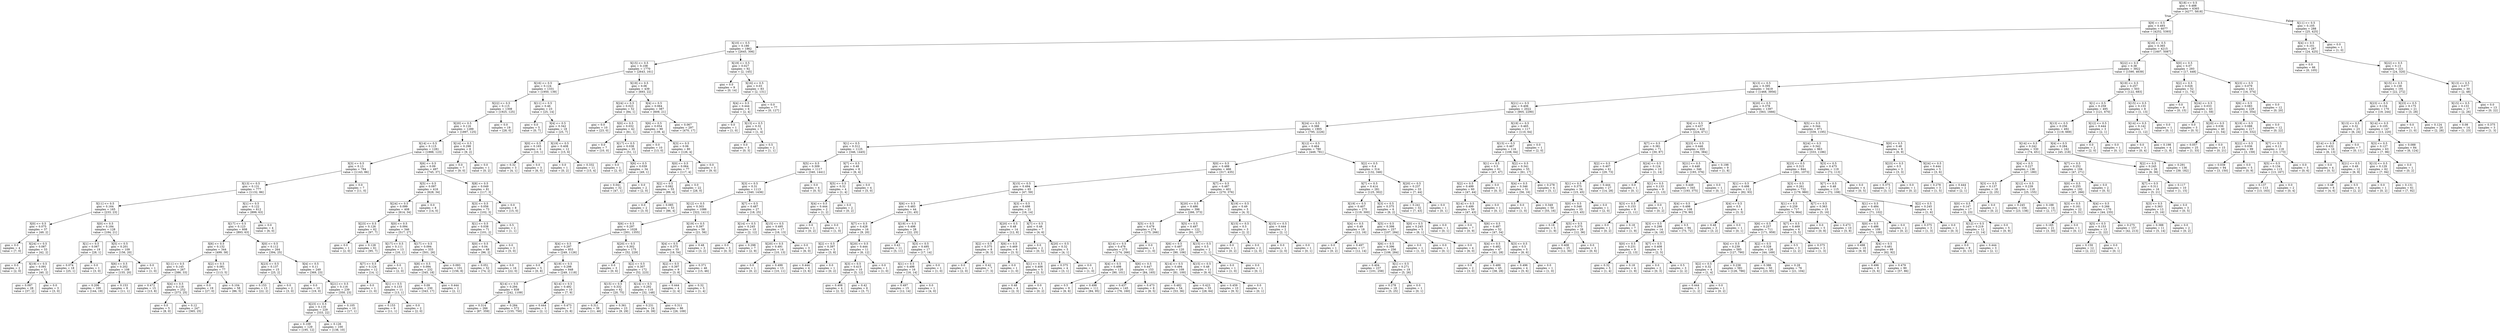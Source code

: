 digraph Tree {
node [shape=box] ;
0 [label="X[18] <= 0.5\ngini = 0.488\nsamples = 6365\nvalue = [4277, 5818]"] ;
1 [label="X[9] <= 0.5\ngini = 0.493\nsamples = 6077\nvalue = [4252, 5393]"] ;
0 -> 1 [labeldistance=2.5, labelangle=45, headlabel="True"] ;
2 [label="X[10] <= 0.5\ngini = 0.186\nsamples = 1862\nvalue = [2645, 306]"] ;
1 -> 2 ;
3 [label="X[15] <= 0.5\ngini = 0.108\nsamples = 1770\nvalue = [2643, 161]"] ;
2 -> 3 ;
4 [label="X[16] <= 0.5\ngini = 0.124\nsamples = 1331\nvalue = [1950, 139]"] ;
3 -> 4 ;
5 [label="X[22] <= 0.5\ngini = 0.115\nsamples = 1308\nvalue = [1925, 125]"] ;
4 -> 5 ;
6 [label="X[20] <= 0.5\ngini = 0.116\nsamples = 1289\nvalue = [1897, 125]"] ;
5 -> 6 ;
7 [label="X[14] <= 0.5\ngini = 0.115\nsamples = 1281\nvalue = [1888, 123]"] ;
6 -> 7 ;
8 [label="X[3] <= 0.5\ngini = 0.13\nsamples = 784\nvalue = [1143, 86]"] ;
7 -> 8 ;
9 [label="X[13] <= 0.5\ngini = 0.131\nsamples = 777\nvalue = [1132, 86]"] ;
8 -> 9 ;
10 [label="X[11] <= 0.5\ngini = 0.164\nsamples = 165\nvalue = [233, 23]"] ;
9 -> 10 ;
11 [label="X[0] <= 0.5\ngini = 0.075\nsamples = 37\nvalue = [49, 2]"] ;
10 -> 11 ;
12 [label="gini = 0.0\nsamples = 4\nvalue = [7, 0]"] ;
11 -> 12 ;
13 [label="X[24] <= 0.5\ngini = 0.087\nsamples = 33\nvalue = [42, 2]"] ;
11 -> 13 ;
14 [label="gini = 0.0\nsamples = 2\nvalue = [2, 0]"] ;
13 -> 14 ;
15 [label="X[19] <= 0.5\ngini = 0.091\nsamples = 31\nvalue = [40, 2]"] ;
13 -> 15 ;
16 [label="gini = 0.097\nsamples = 28\nvalue = [37, 2]"] ;
15 -> 16 ;
17 [label="gini = 0.0\nsamples = 3\nvalue = [3, 0]"] ;
15 -> 17 ;
18 [label="X[0] <= 0.5\ngini = 0.184\nsamples = 128\nvalue = [184, 21]"] ;
10 -> 18 ;
19 [label="X[1] <= 0.5\ngini = 0.067\nsamples = 19\nvalue = [28, 1]"] ;
18 -> 19 ;
20 [label="gini = 0.074\nsamples = 18\nvalue = [25, 1]"] ;
19 -> 20 ;
21 [label="gini = 0.0\nsamples = 1\nvalue = [3, 0]"] ;
19 -> 21 ;
22 [label="X[5] <= 0.5\ngini = 0.201\nsamples = 109\nvalue = [156, 20]"] ;
18 -> 22 ;
23 [label="X[6] <= 0.5\ngini = 0.202\nsamples = 108\nvalue = [155, 20]"] ;
22 -> 23 ;
24 [label="gini = 0.206\nsamples = 100\nvalue = [144, 19]"] ;
23 -> 24 ;
25 [label="gini = 0.153\nsamples = 8\nvalue = [11, 1]"] ;
23 -> 25 ;
26 [label="gini = 0.0\nsamples = 1\nvalue = [1, 0]"] ;
22 -> 26 ;
27 [label="X[1] <= 0.5\ngini = 0.122\nsamples = 612\nvalue = [899, 63]"] ;
9 -> 27 ;
28 [label="X[17] <= 0.5\ngini = 0.123\nsamples = 608\nvalue = [893, 63]"] ;
27 -> 28 ;
29 [label="X[6] <= 0.5\ngini = 0.132\nsamples = 344\nvalue = [499, 38]"] ;
28 -> 29 ;
30 [label="X[11] <= 0.5\ngini = 0.145\nsamples = 267\nvalue = [386, 33]"] ;
29 -> 30 ;
31 [label="gini = 0.472\nsamples = 15\nvalue = [13, 8]"] ;
30 -> 31 ;
32 [label="X[4] <= 0.5\ngini = 0.118\nsamples = 252\nvalue = [373, 25]"] ;
30 -> 32 ;
33 [label="gini = 0.0\nsamples = 5\nvalue = [8, 0]"] ;
32 -> 33 ;
34 [label="gini = 0.12\nsamples = 247\nvalue = [365, 25]"] ;
32 -> 34 ;
35 [label="X[2] <= 0.5\ngini = 0.081\nsamples = 77\nvalue = [113, 5]"] ;
29 -> 35 ;
36 [label="gini = 0.0\nsamples = 19\nvalue = [27, 0]"] ;
35 -> 36 ;
37 [label="gini = 0.104\nsamples = 58\nvalue = [86, 5]"] ;
35 -> 37 ;
38 [label="X[0] <= 0.5\ngini = 0.112\nsamples = 264\nvalue = [394, 25]"] ;
28 -> 38 ;
39 [label="X[23] <= 0.5\ngini = 0.137\nsamples = 15\nvalue = [25, 2]"] ;
38 -> 39 ;
40 [label="gini = 0.153\nsamples = 13\nvalue = [22, 2]"] ;
39 -> 40 ;
41 [label="gini = 0.0\nsamples = 2\nvalue = [3, 0]"] ;
39 -> 41 ;
42 [label="X[4] <= 0.5\ngini = 0.11\nsamples = 249\nvalue = [369, 23]"] ;
38 -> 42 ;
43 [label="gini = 0.0\nsamples = 10\nvalue = [19, 0]"] ;
42 -> 43 ;
44 [label="X[21] <= 0.5\ngini = 0.116\nsamples = 239\nvalue = [350, 23]"] ;
42 -> 44 ;
45 [label="X[23] <= 0.5\ngini = 0.116\nsamples = 229\nvalue = [333, 22]"] ;
44 -> 45 ;
46 [label="gini = 0.109\nsamples = 129\nvalue = [195, 12]"] ;
45 -> 46 ;
47 [label="gini = 0.126\nsamples = 100\nvalue = [138, 10]"] ;
45 -> 47 ;
48 [label="gini = 0.105\nsamples = 10\nvalue = [17, 1]"] ;
44 -> 48 ;
49 [label="gini = 0.0\nsamples = 4\nvalue = [6, 0]"] ;
27 -> 49 ;
50 [label="gini = 0.0\nsamples = 7\nvalue = [11, 0]"] ;
8 -> 50 ;
51 [label="X[6] <= 0.5\ngini = 0.09\nsamples = 497\nvalue = [745, 37]"] ;
7 -> 51 ;
52 [label="X[5] <= 0.5\ngini = 0.097\nsamples = 416\nvalue = [628, 34]"] ;
51 -> 52 ;
53 [label="X[24] <= 0.5\ngini = 0.099\nsamples = 408\nvalue = [614, 34]"] ;
52 -> 53 ;
54 [label="X[23] <= 0.5\ngini = 0.126\nsamples = 62\nvalue = [97, 7]"] ;
53 -> 54 ;
55 [label="gini = 0.0\nsamples = 1\nvalue = [2, 0]"] ;
54 -> 55 ;
56 [label="gini = 0.128\nsamples = 61\nvalue = [95, 7]"] ;
54 -> 56 ;
57 [label="X[0] <= 0.5\ngini = 0.094\nsamples = 346\nvalue = [517, 27]"] ;
53 -> 57 ;
58 [label="X[17] <= 0.5\ngini = 0.111\nsamples = 13\nvalue = [16, 1]"] ;
57 -> 58 ;
59 [label="X[7] <= 0.5\ngini = 0.124\nsamples = 12\nvalue = [14, 1]"] ;
58 -> 59 ;
60 [label="gini = 0.0\nsamples = 1\nvalue = [1, 0]"] ;
59 -> 60 ;
61 [label="X[1] <= 0.5\ngini = 0.133\nsamples = 11\nvalue = [13, 1]"] ;
59 -> 61 ;
62 [label="gini = 0.153\nsamples = 9\nvalue = [11, 1]"] ;
61 -> 62 ;
63 [label="gini = 0.0\nsamples = 2\nvalue = [2, 0]"] ;
61 -> 63 ;
64 [label="gini = 0.0\nsamples = 1\nvalue = [2, 0]"] ;
58 -> 64 ;
65 [label="X[17] <= 0.5\ngini = 0.094\nsamples = 333\nvalue = [501, 26]"] ;
57 -> 65 ;
66 [label="X[8] <= 0.5\ngini = 0.094\nsamples = 232\nvalue = [345, 18]"] ;
65 -> 66 ;
67 [label="gini = 0.09\nsamples = 230\nvalue = [343, 17]"] ;
66 -> 67 ;
68 [label="gini = 0.444\nsamples = 2\nvalue = [2, 1]"] ;
66 -> 68 ;
69 [label="gini = 0.093\nsamples = 101\nvalue = [156, 8]"] ;
65 -> 69 ;
70 [label="gini = 0.0\nsamples = 8\nvalue = [14, 0]"] ;
52 -> 70 ;
71 [label="X[8] <= 0.5\ngini = 0.049\nsamples = 81\nvalue = [117, 3]"] ;
51 -> 71 ;
72 [label="X[3] <= 0.5\ngini = 0.056\nsamples = 73\nvalue = [102, 3]"] ;
71 -> 72 ;
73 [label="X[1] <= 0.5\ngini = 0.038\nsamples = 71\nvalue = [101, 2]"] ;
72 -> 73 ;
74 [label="X[0] <= 0.5\ngini = 0.04\nsamples = 68\nvalue = [96, 2]"] ;
73 -> 74 ;
75 [label="gini = 0.051\nsamples = 52\nvalue = [74, 2]"] ;
74 -> 75 ;
76 [label="gini = 0.0\nsamples = 16\nvalue = [22, 0]"] ;
74 -> 76 ;
77 [label="gini = 0.0\nsamples = 3\nvalue = [5, 0]"] ;
73 -> 77 ;
78 [label="gini = 0.5\nsamples = 2\nvalue = [1, 1]"] ;
72 -> 78 ;
79 [label="gini = 0.0\nsamples = 8\nvalue = [15, 0]"] ;
71 -> 79 ;
80 [label="X[14] <= 0.5\ngini = 0.298\nsamples = 8\nvalue = [9, 2]"] ;
6 -> 80 ;
81 [label="gini = 0.0\nsamples = 7\nvalue = [9, 0]"] ;
80 -> 81 ;
82 [label="gini = 0.0\nsamples = 1\nvalue = [0, 2]"] ;
80 -> 82 ;
83 [label="gini = 0.0\nsamples = 19\nvalue = [28, 0]"] ;
5 -> 83 ;
84 [label="X[11] <= 0.5\ngini = 0.46\nsamples = 23\nvalue = [25, 14]"] ;
4 -> 84 ;
85 [label="gini = 0.0\nsamples = 5\nvalue = [0, 7]"] ;
84 -> 85 ;
86 [label="X[4] <= 0.5\ngini = 0.342\nsamples = 18\nvalue = [25, 7]"] ;
84 -> 86 ;
87 [label="X[0] <= 0.5\ngini = 0.165\nsamples = 6\nvalue = [10, 1]"] ;
86 -> 87 ;
88 [label="gini = 0.32\nsamples = 3\nvalue = [4, 1]"] ;
87 -> 88 ;
89 [label="gini = 0.0\nsamples = 3\nvalue = [6, 0]"] ;
87 -> 89 ;
90 [label="X[19] <= 0.5\ngini = 0.408\nsamples = 12\nvalue = [15, 6]"] ;
86 -> 90 ;
91 [label="gini = 0.0\nsamples = 1\nvalue = [0, 2]"] ;
90 -> 91 ;
92 [label="gini = 0.332\nsamples = 11\nvalue = [15, 4]"] ;
90 -> 92 ;
93 [label="X[19] <= 0.5\ngini = 0.06\nsamples = 439\nvalue = [693, 22]"] ;
3 -> 93 ;
94 [label="X[24] <= 0.5\ngini = 0.023\nsamples = 52\nvalue = [84, 1]"] ;
93 -> 94 ;
95 [label="gini = 0.0\nsamples = 10\nvalue = [23, 0]"] ;
94 -> 95 ;
96 [label="X[0] <= 0.5\ngini = 0.032\nsamples = 42\nvalue = [61, 1]"] ;
94 -> 96 ;
97 [label="gini = 0.0\nsamples = 7\nvalue = [10, 0]"] ;
96 -> 97 ;
98 [label="X[17] <= 0.5\ngini = 0.038\nsamples = 35\nvalue = [51, 1]"] ;
96 -> 98 ;
99 [label="gini = 0.0\nsamples = 1\nvalue = [2, 0]"] ;
98 -> 99 ;
100 [label="X[6] <= 0.5\ngini = 0.039\nsamples = 34\nvalue = [49, 1]"] ;
98 -> 100 ;
101 [label="gini = 0.041\nsamples = 32\nvalue = [47, 1]"] ;
100 -> 101 ;
102 [label="gini = 0.0\nsamples = 2\nvalue = [2, 0]"] ;
100 -> 102 ;
103 [label="X[4] <= 0.5\ngini = 0.064\nsamples = 387\nvalue = [609, 21]"] ;
93 -> 103 ;
104 [label="X[6] <= 0.5\ngini = 0.054\nsamples = 90\nvalue = [139, 4]"] ;
103 -> 104 ;
105 [label="gini = 0.0\nsamples = 10\nvalue = [13, 0]"] ;
104 -> 105 ;
106 [label="X[3] <= 0.5\ngini = 0.06\nsamples = 80\nvalue = [126, 4]"] ;
104 -> 106 ;
107 [label="X[0] <= 0.5\ngini = 0.064\nsamples = 77\nvalue = [117, 4]"] ;
106 -> 107 ;
108 [label="X[2] <= 0.5\ngini = 0.082\nsamples = 55\nvalue = [89, 4]"] ;
107 -> 108 ;
109 [label="gini = 0.0\nsamples = 2\nvalue = [3, 0]"] ;
108 -> 109 ;
110 [label="gini = 0.085\nsamples = 53\nvalue = [86, 4]"] ;
108 -> 110 ;
111 [label="gini = 0.0\nsamples = 22\nvalue = [28, 0]"] ;
107 -> 111 ;
112 [label="gini = 0.0\nsamples = 3\nvalue = [9, 0]"] ;
106 -> 112 ;
113 [label="gini = 0.067\nsamples = 297\nvalue = [470, 17]"] ;
103 -> 113 ;
114 [label="X[19] <= 0.5\ngini = 0.027\nsamples = 92\nvalue = [2, 145]"] ;
2 -> 114 ;
115 [label="gini = 0.0\nsamples = 9\nvalue = [0, 14]"] ;
114 -> 115 ;
116 [label="X[16] <= 0.5\ngini = 0.03\nsamples = 83\nvalue = [2, 131]"] ;
114 -> 116 ;
117 [label="X[4] <= 0.5\ngini = 0.444\nsamples = 6\nvalue = [2, 4]"] ;
116 -> 117 ;
118 [label="gini = 0.0\nsamples = 1\nvalue = [1, 0]"] ;
117 -> 118 ;
119 [label="X[13] <= 0.5\ngini = 0.32\nsamples = 5\nvalue = [1, 4]"] ;
117 -> 119 ;
120 [label="gini = 0.0\nsamples = 3\nvalue = [0, 3]"] ;
119 -> 120 ;
121 [label="gini = 0.5\nsamples = 2\nvalue = [1, 1]"] ;
119 -> 121 ;
122 [label="gini = 0.0\nsamples = 77\nvalue = [0, 127]"] ;
116 -> 122 ;
123 [label="X[16] <= 0.5\ngini = 0.365\nsamples = 4215\nvalue = [1607, 5087]"] ;
1 -> 123 ;
124 [label="X[22] <= 0.5\ngini = 0.38\nsamples = 3922\nvalue = [1590, 4639]"] ;
123 -> 124 ;
125 [label="X[13] <= 0.5\ngini = 0.395\nsamples = 3419\nvalue = [1468, 3956]"] ;
124 -> 125 ;
126 [label="X[21] <= 0.5\ngini = 0.406\nsamples = 2022\nvalue = [905, 2290]"] ;
125 -> 126 ;
127 [label="X[24] <= 0.5\ngini = 0.388\nsamples = 1905\nvalue = [795, 2226]"] ;
126 -> 127 ;
128 [label="X[1] <= 0.5\ngini = 0.312\nsamples = 1125\nvalue = [346, 1445]"] ;
127 -> 128 ;
129 [label="X[5] <= 0.5\ngini = 0.309\nsamples = 1117\nvalue = [340, 1441]"] ;
128 -> 129 ;
130 [label="X[3] <= 0.5\ngini = 0.31\nsamples = 1113\nvalue = [340, 1436]"] ;
129 -> 130 ;
131 [label="X[12] <= 0.5\ngini = 0.303\nsamples = 1086\nvalue = [322, 1411]"] ;
130 -> 131 ;
132 [label="X[6] <= 0.5\ngini = 0.297\nsamples = 1028\nvalue = [301, 1355]"] ;
131 -> 132 ;
133 [label="X[4] <= 0.5\ngini = 0.297\nsamples = 853\nvalue = [249, 1126]"] ;
132 -> 133 ;
134 [label="gini = 0.0\nsamples = 5\nvalue = [0, 8]"] ;
133 -> 134 ;
135 [label="X[19] <= 0.5\ngini = 0.298\nsamples = 848\nvalue = [249, 1118]"] ;
133 -> 135 ;
136 [label="X[14] <= 0.5\ngini = 0.294\nsamples = 838\nvalue = [242, 1109]"] ;
135 -> 136 ;
137 [label="gini = 0.314\nsamples = 266\nvalue = [87, 359]"] ;
136 -> 137 ;
138 [label="gini = 0.284\nsamples = 572\nvalue = [155, 750]"] ;
136 -> 138 ;
139 [label="X[14] <= 0.5\ngini = 0.492\nsamples = 10\nvalue = [7, 9]"] ;
135 -> 139 ;
140 [label="gini = 0.444\nsamples = 3\nvalue = [2, 1]"] ;
139 -> 140 ;
141 [label="gini = 0.473\nsamples = 7\nvalue = [5, 8]"] ;
139 -> 141 ;
142 [label="X[20] <= 0.5\ngini = 0.302\nsamples = 175\nvalue = [52, 229]"] ;
132 -> 142 ;
143 [label="gini = 0.0\nsamples = 3\nvalue = [0, 6]"] ;
142 -> 143 ;
144 [label="X[2] <= 0.5\ngini = 0.307\nsamples = 172\nvalue = [52, 223]"] ;
142 -> 144 ;
145 [label="X[15] <= 0.5\ngini = 0.332\nsamples = 62\nvalue = [20, 75]"] ;
144 -> 145 ;
146 [label="gini = 0.311\nsamples = 39\nvalue = [11, 46]"] ;
145 -> 146 ;
147 [label="gini = 0.361\nsamples = 23\nvalue = [9, 29]"] ;
145 -> 147 ;
148 [label="X[14] <= 0.5\ngini = 0.292\nsamples = 110\nvalue = [32, 148]"] ;
144 -> 148 ;
149 [label="gini = 0.231\nsamples = 24\nvalue = [6, 39]"] ;
148 -> 149 ;
150 [label="gini = 0.311\nsamples = 86\nvalue = [26, 109]"] ;
148 -> 150 ;
151 [label="X[19] <= 0.5\ngini = 0.397\nsamples = 58\nvalue = [21, 56]"] ;
131 -> 151 ;
152 [label="X[4] <= 0.5\ngini = 0.375\nsamples = 55\nvalue = [18, 54]"] ;
151 -> 152 ;
153 [label="X[2] <= 0.5\ngini = 0.397\nsamples = 9\nvalue = [3, 8]"] ;
152 -> 153 ;
154 [label="gini = 0.444\nsamples = 4\nvalue = [2, 4]"] ;
153 -> 154 ;
155 [label="gini = 0.32\nsamples = 5\nvalue = [1, 4]"] ;
153 -> 155 ;
156 [label="gini = 0.371\nsamples = 46\nvalue = [15, 46]"] ;
152 -> 156 ;
157 [label="gini = 0.48\nsamples = 3\nvalue = [3, 2]"] ;
151 -> 157 ;
158 [label="X[7] <= 0.5\ngini = 0.487\nsamples = 27\nvalue = [18, 25]"] ;
130 -> 158 ;
159 [label="X[14] <= 0.5\ngini = 0.245\nsamples = 10\nvalue = [2, 12]"] ;
158 -> 159 ;
160 [label="gini = 0.0\nsamples = 3\nvalue = [0, 3]"] ;
159 -> 160 ;
161 [label="gini = 0.298\nsamples = 7\nvalue = [2, 9]"] ;
159 -> 161 ;
162 [label="X[15] <= 0.5\ngini = 0.495\nsamples = 17\nvalue = [16, 13]"] ;
158 -> 162 ;
163 [label="X[20] <= 0.5\ngini = 0.491\nsamples = 14\nvalue = [10, 13]"] ;
162 -> 163 ;
164 [label="gini = 0.0\nsamples = 1\nvalue = [0, 2]"] ;
163 -> 164 ;
165 [label="gini = 0.499\nsamples = 13\nvalue = [10, 11]"] ;
163 -> 165 ;
166 [label="gini = 0.0\nsamples = 3\nvalue = [6, 0]"] ;
162 -> 166 ;
167 [label="gini = 0.0\nsamples = 4\nvalue = [0, 5]"] ;
129 -> 167 ;
168 [label="X[7] <= 0.5\ngini = 0.48\nsamples = 8\nvalue = [6, 4]"] ;
128 -> 168 ;
169 [label="X[5] <= 0.5\ngini = 0.32\nsamples = 4\nvalue = [1, 4]"] ;
168 -> 169 ;
170 [label="X[4] <= 0.5\ngini = 0.444\nsamples = 2\nvalue = [1, 2]"] ;
169 -> 170 ;
171 [label="gini = 0.0\nsamples = 1\nvalue = [0, 2]"] ;
170 -> 171 ;
172 [label="gini = 0.0\nsamples = 1\nvalue = [1, 0]"] ;
170 -> 172 ;
173 [label="gini = 0.0\nsamples = 2\nvalue = [0, 2]"] ;
169 -> 173 ;
174 [label="gini = 0.0\nsamples = 4\nvalue = [5, 0]"] ;
168 -> 174 ;
175 [label="X[12] <= 0.5\ngini = 0.464\nsamples = 780\nvalue = [449, 781]"] ;
127 -> 175 ;
176 [label="X[0] <= 0.5\ngini = 0.488\nsamples = 466\nvalue = [317, 435]"] ;
175 -> 176 ;
177 [label="X[15] <= 0.5\ngini = 0.494\nsamples = 65\nvalue = [47, 59]"] ;
176 -> 177 ;
178 [label="X[6] <= 0.5\ngini = 0.483\nsamples = 44\nvalue = [31, 45]"] ;
177 -> 178 ;
179 [label="X[7] <= 0.5\ngini = 0.428\nsamples = 16\nvalue = [9, 20]"] ;
178 -> 179 ;
180 [label="X[2] <= 0.5\ngini = 0.397\nsamples = 5\nvalue = [3, 8]"] ;
179 -> 180 ;
181 [label="gini = 0.444\nsamples = 4\nvalue = [3, 6]"] ;
180 -> 181 ;
182 [label="gini = 0.0\nsamples = 1\nvalue = [0, 2]"] ;
180 -> 182 ;
183 [label="X[20] <= 0.5\ngini = 0.444\nsamples = 11\nvalue = [6, 12]"] ;
179 -> 183 ;
184 [label="X[3] <= 0.5\ngini = 0.415\nsamples = 10\nvalue = [5, 12]"] ;
183 -> 184 ;
185 [label="gini = 0.408\nsamples = 4\nvalue = [2, 5]"] ;
184 -> 185 ;
186 [label="gini = 0.42\nsamples = 6\nvalue = [3, 7]"] ;
184 -> 186 ;
187 [label="gini = 0.0\nsamples = 1\nvalue = [1, 0]"] ;
183 -> 187 ;
188 [label="X[19] <= 0.5\ngini = 0.498\nsamples = 28\nvalue = [22, 25]"] ;
178 -> 188 ;
189 [label="gini = 0.43\nsamples = 11\nvalue = [5, 11]"] ;
188 -> 189 ;
190 [label="X[3] <= 0.5\ngini = 0.495\nsamples = 17\nvalue = [17, 14]"] ;
188 -> 190 ;
191 [label="X[1] <= 0.5\ngini = 0.498\nsamples = 16\nvalue = [16, 14]"] ;
190 -> 191 ;
192 [label="gini = 0.497\nsamples = 15\nvalue = [12, 14]"] ;
191 -> 192 ;
193 [label="gini = 0.0\nsamples = 1\nvalue = [4, 0]"] ;
191 -> 193 ;
194 [label="gini = 0.0\nsamples = 1\nvalue = [1, 0]"] ;
190 -> 194 ;
195 [label="X[3] <= 0.5\ngini = 0.498\nsamples = 21\nvalue = [16, 14]"] ;
177 -> 195 ;
196 [label="X[20] <= 0.5\ngini = 0.48\nsamples = 14\nvalue = [12, 8]"] ;
195 -> 196 ;
197 [label="X[2] <= 0.5\ngini = 0.375\nsamples = 8\nvalue = [9, 3]"] ;
196 -> 197 ;
198 [label="gini = 0.0\nsamples = 1\nvalue = [2, 0]"] ;
197 -> 198 ;
199 [label="gini = 0.42\nsamples = 7\nvalue = [7, 3]"] ;
197 -> 199 ;
200 [label="X[6] <= 0.5\ngini = 0.469\nsamples = 6\nvalue = [3, 5]"] ;
196 -> 200 ;
201 [label="gini = 0.0\nsamples = 1\nvalue = [1, 0]"] ;
200 -> 201 ;
202 [label="X[1] <= 0.5\ngini = 0.408\nsamples = 5\nvalue = [2, 5]"] ;
200 -> 202 ;
203 [label="gini = 0.48\nsamples = 4\nvalue = [2, 3]"] ;
202 -> 203 ;
204 [label="gini = 0.0\nsamples = 1\nvalue = [0, 2]"] ;
202 -> 204 ;
205 [label="X[7] <= 0.5\ngini = 0.48\nsamples = 7\nvalue = [4, 6]"] ;
195 -> 205 ;
206 [label="gini = 0.0\nsamples = 2\nvalue = [0, 5]"] ;
205 -> 206 ;
207 [label="X[20] <= 0.5\ngini = 0.32\nsamples = 5\nvalue = [4, 1]"] ;
205 -> 207 ;
208 [label="gini = 0.375\nsamples = 4\nvalue = [3, 1]"] ;
207 -> 208 ;
209 [label="gini = 0.0\nsamples = 1\nvalue = [1, 0]"] ;
207 -> 209 ;
210 [label="X[7] <= 0.5\ngini = 0.487\nsamples = 401\nvalue = [270, 376]"] ;
176 -> 210 ;
211 [label="X[20] <= 0.5\ngini = 0.486\nsamples = 396\nvalue = [266, 373]"] ;
210 -> 211 ;
212 [label="X[5] <= 0.5\ngini = 0.479\nsamples = 274\nvalue = [175, 266]"] ;
211 -> 212 ;
213 [label="X[14] <= 0.5\ngini = 0.478\nsamples = 273\nvalue = [174, 266]"] ;
212 -> 213 ;
214 [label="X[4] <= 0.5\ngini = 0.498\nsamples = 120\nvalue = [90, 101]"] ;
213 -> 214 ;
215 [label="gini = 0.5\nsamples = 9\nvalue = [6, 6]"] ;
214 -> 215 ;
216 [label="gini = 0.498\nsamples = 111\nvalue = [84, 95]"] ;
214 -> 216 ;
217 [label="X[6] <= 0.5\ngini = 0.447\nsamples = 153\nvalue = [84, 165]"] ;
213 -> 217 ;
218 [label="gini = 0.437\nsamples = 145\nvalue = [76, 160]"] ;
217 -> 218 ;
219 [label="gini = 0.473\nsamples = 8\nvalue = [8, 5]"] ;
217 -> 219 ;
220 [label="gini = 0.0\nsamples = 1\nvalue = [1, 0]"] ;
212 -> 220 ;
221 [label="X[5] <= 0.5\ngini = 0.497\nsamples = 122\nvalue = [91, 107]"] ;
211 -> 221 ;
222 [label="X[6] <= 0.5\ngini = 0.497\nsamples = 120\nvalue = [90, 106]"] ;
221 -> 222 ;
223 [label="X[14] <= 0.5\ngini = 0.494\nsamples = 109\nvalue = [81, 100]"] ;
222 -> 223 ;
224 [label="gini = 0.482\nsamples = 54\nvalue = [53, 36]"] ;
223 -> 224 ;
225 [label="gini = 0.423\nsamples = 55\nvalue = [28, 64]"] ;
223 -> 225 ;
226 [label="X[15] <= 0.5\ngini = 0.48\nsamples = 11\nvalue = [9, 6]"] ;
222 -> 226 ;
227 [label="gini = 0.459\nsamples = 10\nvalue = [9, 5]"] ;
226 -> 227 ;
228 [label="gini = 0.0\nsamples = 1\nvalue = [0, 1]"] ;
226 -> 228 ;
229 [label="X[15] <= 0.5\ngini = 0.5\nsamples = 2\nvalue = [1, 1]"] ;
221 -> 229 ;
230 [label="gini = 0.0\nsamples = 1\nvalue = [1, 0]"] ;
229 -> 230 ;
231 [label="gini = 0.0\nsamples = 1\nvalue = [0, 1]"] ;
229 -> 231 ;
232 [label="X[19] <= 0.5\ngini = 0.49\nsamples = 5\nvalue = [4, 3]"] ;
210 -> 232 ;
233 [label="X[15] <= 0.5\ngini = 0.5\nsamples = 3\nvalue = [2, 2]"] ;
232 -> 233 ;
234 [label="gini = 0.0\nsamples = 1\nvalue = [0, 2]"] ;
233 -> 234 ;
235 [label="gini = 0.0\nsamples = 2\nvalue = [2, 0]"] ;
233 -> 235 ;
236 [label="X[15] <= 0.5\ngini = 0.444\nsamples = 2\nvalue = [2, 1]"] ;
232 -> 236 ;
237 [label="gini = 0.0\nsamples = 1\nvalue = [2, 0]"] ;
236 -> 237 ;
238 [label="gini = 0.0\nsamples = 1\nvalue = [0, 1]"] ;
236 -> 238 ;
239 [label="X[2] <= 0.5\ngini = 0.4\nsamples = 314\nvalue = [132, 346]"] ;
175 -> 239 ;
240 [label="X[7] <= 0.5\ngini = 0.414\nsamples = 281\nvalue = [125, 302]"] ;
239 -> 240 ;
241 [label="X[19] <= 0.5\ngini = 0.407\nsamples = 275\nvalue = [119, 300]"] ;
240 -> 241 ;
242 [label="X[4] <= 0.5\ngini = 0.49\nsamples = 18\nvalue = [12, 16]"] ;
241 -> 242 ;
243 [label="gini = 0.0\nsamples = 1\nvalue = [0, 2]"] ;
242 -> 243 ;
244 [label="gini = 0.497\nsamples = 17\nvalue = [12, 14]"] ;
242 -> 244 ;
245 [label="X[5] <= 0.5\ngini = 0.398\nsamples = 257\nvalue = [107, 284]"] ;
241 -> 245 ;
246 [label="X[6] <= 0.5\ngini = 0.396\nsamples = 256\nvalue = [106, 284]"] ;
245 -> 246 ;
247 [label="gini = 0.404\nsamples = 237\nvalue = [101, 258]"] ;
246 -> 247 ;
248 [label="X[1] <= 0.5\ngini = 0.271\nsamples = 19\nvalue = [5, 26]"] ;
246 -> 248 ;
249 [label="gini = 0.278\nsamples = 18\nvalue = [5, 25]"] ;
248 -> 249 ;
250 [label="gini = 0.0\nsamples = 1\nvalue = [0, 1]"] ;
248 -> 250 ;
251 [label="gini = 0.0\nsamples = 1\nvalue = [1, 0]"] ;
245 -> 251 ;
252 [label="X[3] <= 0.5\ngini = 0.375\nsamples = 6\nvalue = [6, 2]"] ;
240 -> 252 ;
253 [label="X[0] <= 0.5\ngini = 0.245\nsamples = 5\nvalue = [6, 1]"] ;
252 -> 253 ;
254 [label="gini = 0.0\nsamples = 1\nvalue = [0, 1]"] ;
253 -> 254 ;
255 [label="gini = 0.0\nsamples = 4\nvalue = [6, 0]"] ;
253 -> 255 ;
256 [label="gini = 0.0\nsamples = 1\nvalue = [0, 1]"] ;
252 -> 256 ;
257 [label="X[20] <= 0.5\ngini = 0.237\nsamples = 33\nvalue = [7, 44]"] ;
239 -> 257 ;
258 [label="gini = 0.241\nsamples = 32\nvalue = [7, 43]"] ;
257 -> 258 ;
259 [label="gini = 0.0\nsamples = 1\nvalue = [0, 1]"] ;
257 -> 259 ;
260 [label="X[19] <= 0.5\ngini = 0.465\nsamples = 117\nvalue = [110, 64]"] ;
126 -> 260 ;
261 [label="X[15] <= 0.5\ngini = 0.467\nsamples = 116\nvalue = [108, 64]"] ;
260 -> 261 ;
262 [label="X[1] <= 0.5\ngini = 0.5\nsamples = 61\nvalue = [47, 47]"] ;
261 -> 262 ;
263 [label="X[2] <= 0.5\ngini = 0.499\nsamples = 60\nvalue = [47, 44]"] ;
262 -> 263 ;
264 [label="X[14] <= 0.5\ngini = 0.499\nsamples = 59\nvalue = [47, 43]"] ;
263 -> 264 ;
265 [label="gini = 0.0\nsamples = 7\nvalue = [0, 9]"] ;
264 -> 265 ;
266 [label="X[6] <= 0.5\ngini = 0.487\nsamples = 52\nvalue = [47, 34]"] ;
264 -> 266 ;
267 [label="X[4] <= 0.5\ngini = 0.482\nsamples = 47\nvalue = [41, 28]"] ;
266 -> 267 ;
268 [label="gini = 0.0\nsamples = 2\nvalue = [3, 0]"] ;
267 -> 268 ;
269 [label="gini = 0.489\nsamples = 45\nvalue = [38, 28]"] ;
267 -> 269 ;
270 [label="X[3] <= 0.5\ngini = 0.5\nsamples = 5\nvalue = [6, 6]"] ;
266 -> 270 ;
271 [label="gini = 0.496\nsamples = 4\nvalue = [5, 6]"] ;
270 -> 271 ;
272 [label="gini = 0.0\nsamples = 1\nvalue = [1, 0]"] ;
270 -> 272 ;
273 [label="gini = 0.0\nsamples = 1\nvalue = [0, 1]"] ;
263 -> 273 ;
274 [label="gini = 0.0\nsamples = 1\nvalue = [0, 3]"] ;
262 -> 274 ;
275 [label="X[2] <= 0.5\ngini = 0.341\nsamples = 55\nvalue = [61, 17]"] ;
261 -> 275 ;
276 [label="X[4] <= 0.5\ngini = 0.346\nsamples = 51\nvalue = [56, 16]"] ;
275 -> 276 ;
277 [label="gini = 0.0\nsamples = 1\nvalue = [1, 0]"] ;
276 -> 277 ;
278 [label="gini = 0.349\nsamples = 50\nvalue = [55, 16]"] ;
276 -> 278 ;
279 [label="gini = 0.278\nsamples = 4\nvalue = [5, 1]"] ;
275 -> 279 ;
280 [label="gini = 0.0\nsamples = 1\nvalue = [2, 0]"] ;
260 -> 280 ;
281 [label="X[20] <= 0.5\ngini = 0.378\nsamples = 1397\nvalue = [563, 1666]"] ;
125 -> 281 ;
282 [label="X[4] <= 0.5\ngini = 0.437\nsamples = 426\nvalue = [224, 471]"] ;
281 -> 282 ;
283 [label="X[7] <= 0.5\ngini = 0.381\nsamples = 71\nvalue = [30, 87]"] ;
282 -> 283 ;
284 [label="X[2] <= 0.5\ngini = 0.407\nsamples = 61\nvalue = [29, 73]"] ;
283 -> 284 ;
285 [label="X[1] <= 0.5\ngini = 0.375\nsamples = 34\nvalue = [15, 45]"] ;
284 -> 285 ;
286 [label="X[0] <= 0.5\ngini = 0.348\nsamples = 33\nvalue = [13, 45]"] ;
285 -> 286 ;
287 [label="gini = 0.18\nsamples = 5\nvalue = [1, 9]"] ;
286 -> 287 ;
288 [label="X[5] <= 0.5\ngini = 0.375\nsamples = 28\nvalue = [12, 36]"] ;
286 -> 288 ;
289 [label="gini = 0.408\nsamples = 25\nvalue = [12, 30]"] ;
288 -> 289 ;
290 [label="gini = 0.0\nsamples = 3\nvalue = [0, 6]"] ;
288 -> 290 ;
291 [label="gini = 0.0\nsamples = 1\nvalue = [2, 0]"] ;
285 -> 291 ;
292 [label="gini = 0.444\nsamples = 27\nvalue = [14, 28]"] ;
284 -> 292 ;
293 [label="X[24] <= 0.5\ngini = 0.124\nsamples = 10\nvalue = [1, 14]"] ;
283 -> 293 ;
294 [label="gini = 0.0\nsamples = 1\nvalue = [0, 1]"] ;
293 -> 294 ;
295 [label="X[1] <= 0.5\ngini = 0.133\nsamples = 9\nvalue = [1, 13]"] ;
293 -> 295 ;
296 [label="X[3] <= 0.5\ngini = 0.153\nsamples = 8\nvalue = [1, 11]"] ;
295 -> 296 ;
297 [label="gini = 0.0\nsamples = 1\nvalue = [0, 2]"] ;
296 -> 297 ;
298 [label="gini = 0.18\nsamples = 7\nvalue = [1, 9]"] ;
296 -> 298 ;
299 [label="gini = 0.0\nsamples = 1\nvalue = [0, 2]"] ;
295 -> 299 ;
300 [label="X[23] <= 0.5\ngini = 0.446\nsamples = 355\nvalue = [194, 384]"] ;
282 -> 300 ;
301 [label="X[21] <= 0.5\ngini = 0.448\nsamples = 346\nvalue = [193, 376]"] ;
300 -> 301 ;
302 [label="gini = 0.449\nsamples = 345\nvalue = [193, 375]"] ;
301 -> 302 ;
303 [label="gini = 0.0\nsamples = 1\nvalue = [0, 1]"] ;
301 -> 303 ;
304 [label="gini = 0.198\nsamples = 9\nvalue = [1, 8]"] ;
300 -> 304 ;
305 [label="X[5] <= 0.5\ngini = 0.344\nsamples = 971\nvalue = [339, 1195]"] ;
281 -> 305 ;
306 [label="X[24] <= 0.5\ngini = 0.342\nsamples = 963\nvalue = [333, 1186]"] ;
305 -> 306 ;
307 [label="X[23] <= 0.5\ngini = 0.315\nsamples = 844\nvalue = [261, 1073]"] ;
306 -> 307 ;
308 [label="X[1] <= 0.5\ngini = 0.498\nsamples = 112\nvalue = [82, 93]"] ;
307 -> 308 ;
309 [label="X[4] <= 0.5\ngini = 0.498\nsamples = 108\nvalue = [79, 90]"] ;
308 -> 309 ;
310 [label="X[3] <= 0.5\ngini = 0.298\nsamples = 14\nvalue = [4, 18]"] ;
309 -> 310 ;
311 [label="X[0] <= 0.5\ngini = 0.231\nsamples = 9\nvalue = [2, 13]"] ;
310 -> 311 ;
312 [label="gini = 0.32\nsamples = 5\nvalue = [1, 4]"] ;
311 -> 312 ;
313 [label="gini = 0.18\nsamples = 4\nvalue = [1, 9]"] ;
311 -> 313 ;
314 [label="X[7] <= 0.5\ngini = 0.408\nsamples = 5\nvalue = [2, 5]"] ;
310 -> 314 ;
315 [label="gini = 0.0\nsamples = 2\nvalue = [0, 3]"] ;
314 -> 315 ;
316 [label="gini = 0.5\nsamples = 3\nvalue = [2, 2]"] ;
314 -> 316 ;
317 [label="gini = 0.5\nsamples = 94\nvalue = [75, 72]"] ;
309 -> 317 ;
318 [label="X[4] <= 0.5\ngini = 0.5\nsamples = 4\nvalue = [3, 3]"] ;
308 -> 318 ;
319 [label="gini = 0.48\nsamples = 3\nvalue = [3, 2]"] ;
318 -> 319 ;
320 [label="gini = 0.0\nsamples = 1\nvalue = [0, 1]"] ;
318 -> 320 ;
321 [label="X[3] <= 0.5\ngini = 0.261\nsamples = 732\nvalue = [179, 980]"] ;
307 -> 321 ;
322 [label="X[1] <= 0.5\ngini = 0.259\nsamples = 717\nvalue = [174, 964]"] ;
321 -> 322 ;
323 [label="X[6] <= 0.5\ngini = 0.257\nsamples = 711\nvalue = [171, 959]"] ;
322 -> 323 ;
324 [label="X[4] <= 0.5\ngini = 0.239\nsamples = 585\nvalue = [127, 790]"] ;
323 -> 324 ;
325 [label="X[2] <= 0.5\ngini = 0.32\nsamples = 4\nvalue = [1, 4]"] ;
324 -> 325 ;
326 [label="gini = 0.444\nsamples = 3\nvalue = [1, 2]"] ;
325 -> 326 ;
327 [label="gini = 0.0\nsamples = 1\nvalue = [0, 2]"] ;
325 -> 327 ;
328 [label="gini = 0.238\nsamples = 581\nvalue = [126, 786]"] ;
324 -> 328 ;
329 [label="X[2] <= 0.5\ngini = 0.328\nsamples = 126\nvalue = [44, 169]"] ;
323 -> 329 ;
330 [label="gini = 0.386\nsamples = 50\nvalue = [23, 65]"] ;
329 -> 330 ;
331 [label="gini = 0.28\nsamples = 76\nvalue = [21, 104]"] ;
329 -> 331 ;
332 [label="X[7] <= 0.5\ngini = 0.469\nsamples = 6\nvalue = [3, 5]"] ;
322 -> 332 ;
333 [label="gini = 0.5\nsamples = 3\nvalue = [2, 2]"] ;
332 -> 333 ;
334 [label="gini = 0.375\nsamples = 3\nvalue = [1, 3]"] ;
332 -> 334 ;
335 [label="X[7] <= 0.5\ngini = 0.363\nsamples = 15\nvalue = [5, 16]"] ;
321 -> 335 ;
336 [label="gini = 0.0\nsamples = 5\nvalue = [0, 8]"] ;
335 -> 336 ;
337 [label="gini = 0.473\nsamples = 10\nvalue = [5, 8]"] ;
335 -> 337 ;
338 [label="X[3] <= 0.5\ngini = 0.475\nsamples = 119\nvalue = [72, 113]"] ;
306 -> 338 ;
339 [label="X[7] <= 0.5\ngini = 0.48\nsamples = 115\nvalue = [72, 108]"] ;
338 -> 339 ;
340 [label="X[1] <= 0.5\ngini = 0.484\nsamples = 111\nvalue = [71, 102]"] ;
339 -> 340 ;
341 [label="X[0] <= 0.5\ngini = 0.486\nsamples = 109\nvalue = [71, 100]"] ;
340 -> 341 ;
342 [label="gini = 0.498\nsamples = 10\nvalue = [9, 8]"] ;
341 -> 342 ;
343 [label="X[4] <= 0.5\ngini = 0.481\nsamples = 99\nvalue = [62, 92]"] ;
341 -> 343 ;
344 [label="gini = 0.496\nsamples = 9\nvalue = [5, 6]"] ;
343 -> 344 ;
345 [label="gini = 0.479\nsamples = 90\nvalue = [57, 86]"] ;
343 -> 345 ;
346 [label="gini = 0.0\nsamples = 2\nvalue = [0, 2]"] ;
340 -> 346 ;
347 [label="X[2] <= 0.5\ngini = 0.245\nsamples = 4\nvalue = [1, 6]"] ;
339 -> 347 ;
348 [label="gini = 0.375\nsamples = 3\nvalue = [1, 3]"] ;
347 -> 348 ;
349 [label="gini = 0.0\nsamples = 1\nvalue = [0, 3]"] ;
347 -> 349 ;
350 [label="gini = 0.0\nsamples = 4\nvalue = [0, 5]"] ;
338 -> 350 ;
351 [label="X[0] <= 0.5\ngini = 0.48\nsamples = 8\nvalue = [6, 9]"] ;
305 -> 351 ;
352 [label="X[23] <= 0.5\ngini = 0.5\nsamples = 3\nvalue = [3, 3]"] ;
351 -> 352 ;
353 [label="gini = 0.375\nsamples = 2\nvalue = [3, 1]"] ;
352 -> 353 ;
354 [label="gini = 0.0\nsamples = 1\nvalue = [0, 2]"] ;
352 -> 354 ;
355 [label="X[24] <= 0.5\ngini = 0.444\nsamples = 5\nvalue = [3, 6]"] ;
351 -> 355 ;
356 [label="gini = 0.278\nsamples = 3\nvalue = [1, 5]"] ;
355 -> 356 ;
357 [label="gini = 0.444\nsamples = 2\nvalue = [2, 1]"] ;
355 -> 357 ;
358 [label="X[19] <= 0.5\ngini = 0.257\nsamples = 503\nvalue = [122, 683]"] ;
124 -> 358 ;
359 [label="X[1] <= 0.5\ngini = 0.259\nsamples = 495\nvalue = [121, 670]"] ;
358 -> 359 ;
360 [label="X[13] <= 0.5\ngini = 0.256\nsamples = 492\nvalue = [119, 669]"] ;
359 -> 360 ;
361 [label="X[14] <= 0.5\ngini = 0.242\nsamples = 330\nvalue = [74, 451]"] ;
360 -> 361 ;
362 [label="X[4] <= 0.5\ngini = 0.227\nsamples = 136\nvalue = [27, 180]"] ;
361 -> 362 ;
363 [label="X[3] <= 0.5\ngini = 0.137\nsamples = 18\nvalue = [2, 25]"] ;
362 -> 363 ;
364 [label="X[0] <= 0.5\ngini = 0.147\nsamples = 17\nvalue = [2, 23]"] ;
363 -> 364 ;
365 [label="X[12] <= 0.5\ngini = 0.219\nsamples = 12\nvalue = [2, 14]"] ;
364 -> 365 ;
366 [label="gini = 0.0\nsamples = 9\nvalue = [0, 13]"] ;
365 -> 366 ;
367 [label="gini = 0.444\nsamples = 3\nvalue = [2, 1]"] ;
365 -> 367 ;
368 [label="gini = 0.0\nsamples = 5\nvalue = [0, 9]"] ;
364 -> 368 ;
369 [label="gini = 0.0\nsamples = 1\nvalue = [0, 2]"] ;
363 -> 369 ;
370 [label="X[12] <= 0.5\ngini = 0.239\nsamples = 118\nvalue = [25, 155]"] ;
362 -> 370 ;
371 [label="gini = 0.245\nsamples = 104\nvalue = [23, 138]"] ;
370 -> 371 ;
372 [label="gini = 0.188\nsamples = 14\nvalue = [2, 17]"] ;
370 -> 372 ;
373 [label="X[7] <= 0.5\ngini = 0.252\nsamples = 194\nvalue = [47, 271]"] ;
361 -> 373 ;
374 [label="X[0] <= 0.5\ngini = 0.255\nsamples = 192\nvalue = [47, 266]"] ;
373 -> 374 ;
375 [label="X[3] <= 0.5\ngini = 0.161\nsamples = 22\nvalue = [3, 31]"] ;
374 -> 375 ;
376 [label="gini = 0.165\nsamples = 21\nvalue = [3, 30]"] ;
375 -> 376 ;
377 [label="gini = 0.0\nsamples = 1\nvalue = [0, 1]"] ;
375 -> 377 ;
378 [label="X[4] <= 0.5\ngini = 0.266\nsamples = 170\nvalue = [44, 235]"] ;
374 -> 378 ;
379 [label="X[5] <= 0.5\ngini = 0.153\nsamples = 13\nvalue = [2, 22]"] ;
378 -> 379 ;
380 [label="gini = 0.159\nsamples = 12\nvalue = [2, 21]"] ;
379 -> 380 ;
381 [label="gini = 0.0\nsamples = 1\nvalue = [0, 1]"] ;
379 -> 381 ;
382 [label="gini = 0.275\nsamples = 157\nvalue = [42, 213]"] ;
378 -> 382 ;
383 [label="gini = 0.0\nsamples = 2\nvalue = [0, 5]"] ;
373 -> 383 ;
384 [label="X[4] <= 0.5\ngini = 0.284\nsamples = 162\nvalue = [45, 218]"] ;
360 -> 384 ;
385 [label="X[2] <= 0.5\ngini = 0.245\nsamples = 26\nvalue = [6, 36]"] ;
384 -> 385 ;
386 [label="X[7] <= 0.5\ngini = 0.311\nsamples = 16\nvalue = [5, 21]"] ;
385 -> 386 ;
387 [label="X[3] <= 0.5\ngini = 0.363\nsamples = 13\nvalue = [5, 16]"] ;
386 -> 387 ;
388 [label="gini = 0.388\nsamples = 11\nvalue = [5, 14]"] ;
387 -> 388 ;
389 [label="gini = 0.0\nsamples = 2\nvalue = [0, 2]"] ;
387 -> 389 ;
390 [label="gini = 0.0\nsamples = 3\nvalue = [0, 5]"] ;
386 -> 390 ;
391 [label="gini = 0.117\nsamples = 10\nvalue = [1, 15]"] ;
385 -> 391 ;
392 [label="gini = 0.291\nsamples = 136\nvalue = [39, 182]"] ;
384 -> 392 ;
393 [label="X[12] <= 0.5\ngini = 0.444\nsamples = 3\nvalue = [2, 1]"] ;
359 -> 393 ;
394 [label="gini = 0.0\nsamples = 2\nvalue = [2, 0]"] ;
393 -> 394 ;
395 [label="gini = 0.0\nsamples = 1\nvalue = [0, 1]"] ;
393 -> 395 ;
396 [label="X[15] <= 0.5\ngini = 0.133\nsamples = 8\nvalue = [1, 13]"] ;
358 -> 396 ;
397 [label="X[14] <= 0.5\ngini = 0.142\nsamples = 7\nvalue = [1, 12]"] ;
396 -> 397 ;
398 [label="gini = 0.0\nsamples = 3\nvalue = [0, 4]"] ;
397 -> 398 ;
399 [label="gini = 0.198\nsamples = 4\nvalue = [1, 8]"] ;
397 -> 399 ;
400 [label="gini = 0.0\nsamples = 1\nvalue = [0, 1]"] ;
396 -> 400 ;
401 [label="X[0] <= 0.5\ngini = 0.07\nsamples = 293\nvalue = [17, 448]"] ;
123 -> 401 ;
402 [label="X[2] <= 0.5\ngini = 0.026\nsamples = 52\nvalue = [1, 74]"] ;
401 -> 402 ;
403 [label="gini = 0.0\nsamples = 9\nvalue = [0, 15]"] ;
402 -> 403 ;
404 [label="X[24] <= 0.5\ngini = 0.033\nsamples = 43\nvalue = [1, 59]"] ;
402 -> 404 ;
405 [label="gini = 0.0\nsamples = 3\nvalue = [0, 5]"] ;
404 -> 405 ;
406 [label="X[20] <= 0.5\ngini = 0.036\nsamples = 40\nvalue = [1, 54]"] ;
404 -> 406 ;
407 [label="gini = 0.057\nsamples = 25\nvalue = [1, 33]"] ;
406 -> 407 ;
408 [label="gini = 0.0\nsamples = 15\nvalue = [0, 21]"] ;
406 -> 408 ;
409 [label="X[23] <= 0.5\ngini = 0.079\nsamples = 241\nvalue = [16, 374]"] ;
401 -> 409 ;
410 [label="X[6] <= 0.5\ngini = 0.083\nsamples = 229\nvalue = [16, 354]"] ;
409 -> 410 ;
411 [label="X[19] <= 0.5\ngini = 0.088\nsamples = 217\nvalue = [16, 332]"] ;
410 -> 411 ;
412 [label="X[22] <= 0.5\ngini = 0.036\nsamples = 99\nvalue = [3, 159]"] ;
411 -> 412 ;
413 [label="gini = 0.038\nsamples = 94\nvalue = [3, 150]"] ;
412 -> 413 ;
414 [label="gini = 0.0\nsamples = 5\nvalue = [0, 9]"] ;
412 -> 414 ;
415 [label="X[7] <= 0.5\ngini = 0.13\nsamples = 118\nvalue = [13, 173]"] ;
411 -> 415 ;
416 [label="X[5] <= 0.5\ngini = 0.134\nsamples = 115\nvalue = [13, 167]"] ;
415 -> 416 ;
417 [label="gini = 0.137\nsamples = 113\nvalue = [13, 163]"] ;
416 -> 417 ;
418 [label="gini = 0.0\nsamples = 2\nvalue = [0, 4]"] ;
416 -> 418 ;
419 [label="gini = 0.0\nsamples = 3\nvalue = [0, 6]"] ;
415 -> 419 ;
420 [label="gini = 0.0\nsamples = 12\nvalue = [0, 22]"] ;
410 -> 420 ;
421 [label="gini = 0.0\nsamples = 12\nvalue = [0, 20]"] ;
409 -> 421 ;
422 [label="X[11] <= 0.5\ngini = 0.105\nsamples = 288\nvalue = [25, 425]"] ;
0 -> 422 [labeldistance=2.5, labelangle=-45, headlabel="False"] ;
423 [label="X[4] <= 0.5\ngini = 0.101\nsamples = 287\nvalue = [24, 425]"] ;
422 -> 423 ;
424 [label="gini = 0.0\nsamples = 66\nvalue = [0, 105]"] ;
423 -> 424 ;
425 [label="X[22] <= 0.5\ngini = 0.13\nsamples = 221\nvalue = [24, 320]"] ;
423 -> 425 ;
426 [label="X[15] <= 0.5\ngini = 0.138\nsamples = 191\nvalue = [22, 272]"] ;
425 -> 426 ;
427 [label="X[23] <= 0.5\ngini = 0.134\nsamples = 170\nvalue = [19, 244]"] ;
426 -> 427 ;
428 [label="X[13] <= 0.5\ngini = 0.32\nsamples = 23\nvalue = [6, 24]"] ;
427 -> 428 ;
429 [label="X[14] <= 0.5\ngini = 0.432\nsamples = 16\nvalue = [6, 13]"] ;
428 -> 429 ;
430 [label="gini = 0.0\nsamples = 4\nvalue = [0, 5]"] ;
429 -> 430 ;
431 [label="X[21] <= 0.5\ngini = 0.49\nsamples = 12\nvalue = [6, 8]"] ;
429 -> 431 ;
432 [label="gini = 0.48\nsamples = 8\nvalue = [4, 6]"] ;
431 -> 432 ;
433 [label="gini = 0.5\nsamples = 4\nvalue = [2, 2]"] ;
431 -> 433 ;
434 [label="gini = 0.0\nsamples = 7\nvalue = [0, 11]"] ;
428 -> 434 ;
435 [label="X[14] <= 0.5\ngini = 0.105\nsamples = 147\nvalue = [13, 220]"] ;
427 -> 435 ;
436 [label="X[3] <= 0.5\ngini = 0.127\nsamples = 63\nvalue = [7, 96]"] ;
435 -> 436 ;
437 [label="X[13] <= 0.5\ngini = 0.129\nsamples = 62\nvalue = [7, 94]"] ;
436 -> 437 ;
438 [label="gini = 0.0\nsamples = 1\nvalue = [0, 2]"] ;
437 -> 438 ;
439 [label="gini = 0.131\nsamples = 61\nvalue = [7, 92]"] ;
437 -> 439 ;
440 [label="gini = 0.0\nsamples = 1\nvalue = [0, 2]"] ;
436 -> 440 ;
441 [label="gini = 0.088\nsamples = 84\nvalue = [6, 124]"] ;
435 -> 441 ;
442 [label="X[23] <= 0.5\ngini = 0.175\nsamples = 21\nvalue = [3, 28]"] ;
426 -> 442 ;
443 [label="gini = 0.0\nsamples = 1\nvalue = [1, 0]"] ;
442 -> 443 ;
444 [label="gini = 0.124\nsamples = 20\nvalue = [2, 28]"] ;
442 -> 444 ;
445 [label="X[13] <= 0.5\ngini = 0.077\nsamples = 30\nvalue = [2, 48]"] ;
425 -> 445 ;
446 [label="X[15] <= 0.5\ngini = 0.133\nsamples = 17\nvalue = [2, 26]"] ;
445 -> 446 ;
447 [label="gini = 0.08\nsamples = 14\nvalue = [1, 23]"] ;
446 -> 447 ;
448 [label="gini = 0.375\nsamples = 3\nvalue = [1, 3]"] ;
446 -> 448 ;
449 [label="gini = 0.0\nsamples = 13\nvalue = [0, 22]"] ;
445 -> 449 ;
450 [label="gini = 0.0\nsamples = 1\nvalue = [1, 0]"] ;
422 -> 450 ;
}
